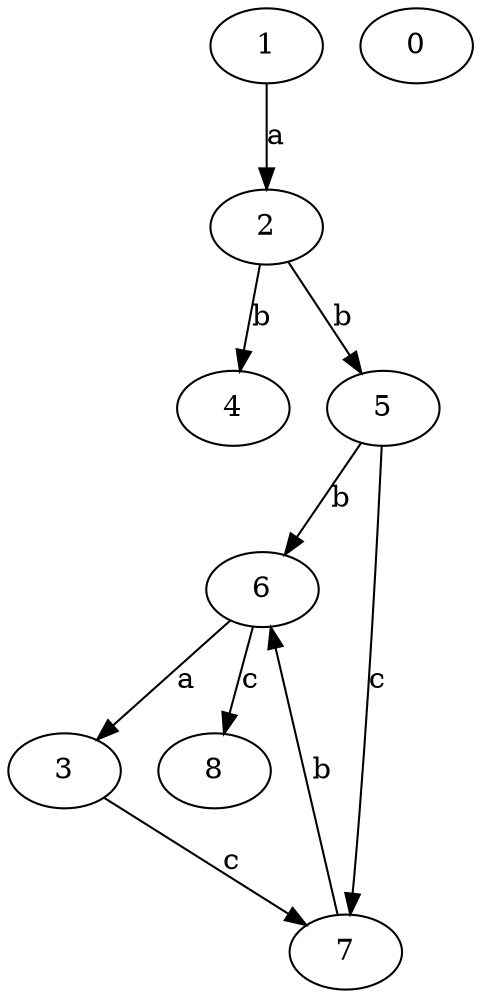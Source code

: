 strict digraph  {
2;
3;
4;
5;
0;
6;
1;
7;
8;
2 -> 4  [label=b];
2 -> 5  [label=b];
3 -> 7  [label=c];
5 -> 6  [label=b];
5 -> 7  [label=c];
6 -> 3  [label=a];
6 -> 8  [label=c];
1 -> 2  [label=a];
7 -> 6  [label=b];
}
